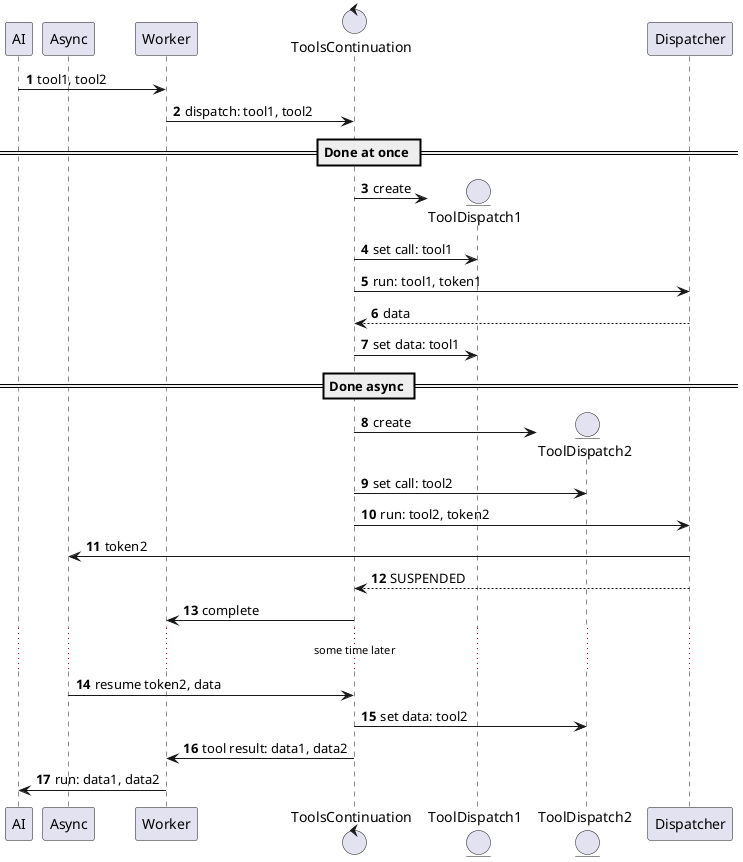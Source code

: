 @startuml
'https://plantuml.com/sequence-diagram

autonumber

participant AI
participant Async
participant Worker
control ToolsContinuation
entity ToolDispatch1
entity ToolDispatch2
participant Dispatcher

AI -> Worker: tool1, tool2
Worker -> ToolsContinuation: dispatch: tool1, tool2

== Done at once ==
create ToolDispatch1
ToolsContinuation -> ToolDispatch1: create
ToolsContinuation -> ToolDispatch1: set call: tool1
ToolsContinuation -> Dispatcher: run: tool1, token1
ToolsContinuation <-- Dispatcher: data
ToolsContinuation -> ToolDispatch1: set data: tool1

== Done async ==
create ToolDispatch2
ToolsContinuation -> ToolDispatch2: create
ToolsContinuation -> ToolDispatch2: set call: tool2
ToolsContinuation -> Dispatcher: run: tool2, token2
Dispatcher -> Async: token2
ToolsContinuation <-- Dispatcher: SUSPENDED
Worker <- ToolsContinuation: complete

... some time later ...

Async -> ToolsContinuation: resume token2, data
ToolsContinuation -> ToolDispatch2: set data: tool2
ToolsContinuation -> Worker: tool result: data1, data2
Worker -> AI: run: data1, data2

@enduml